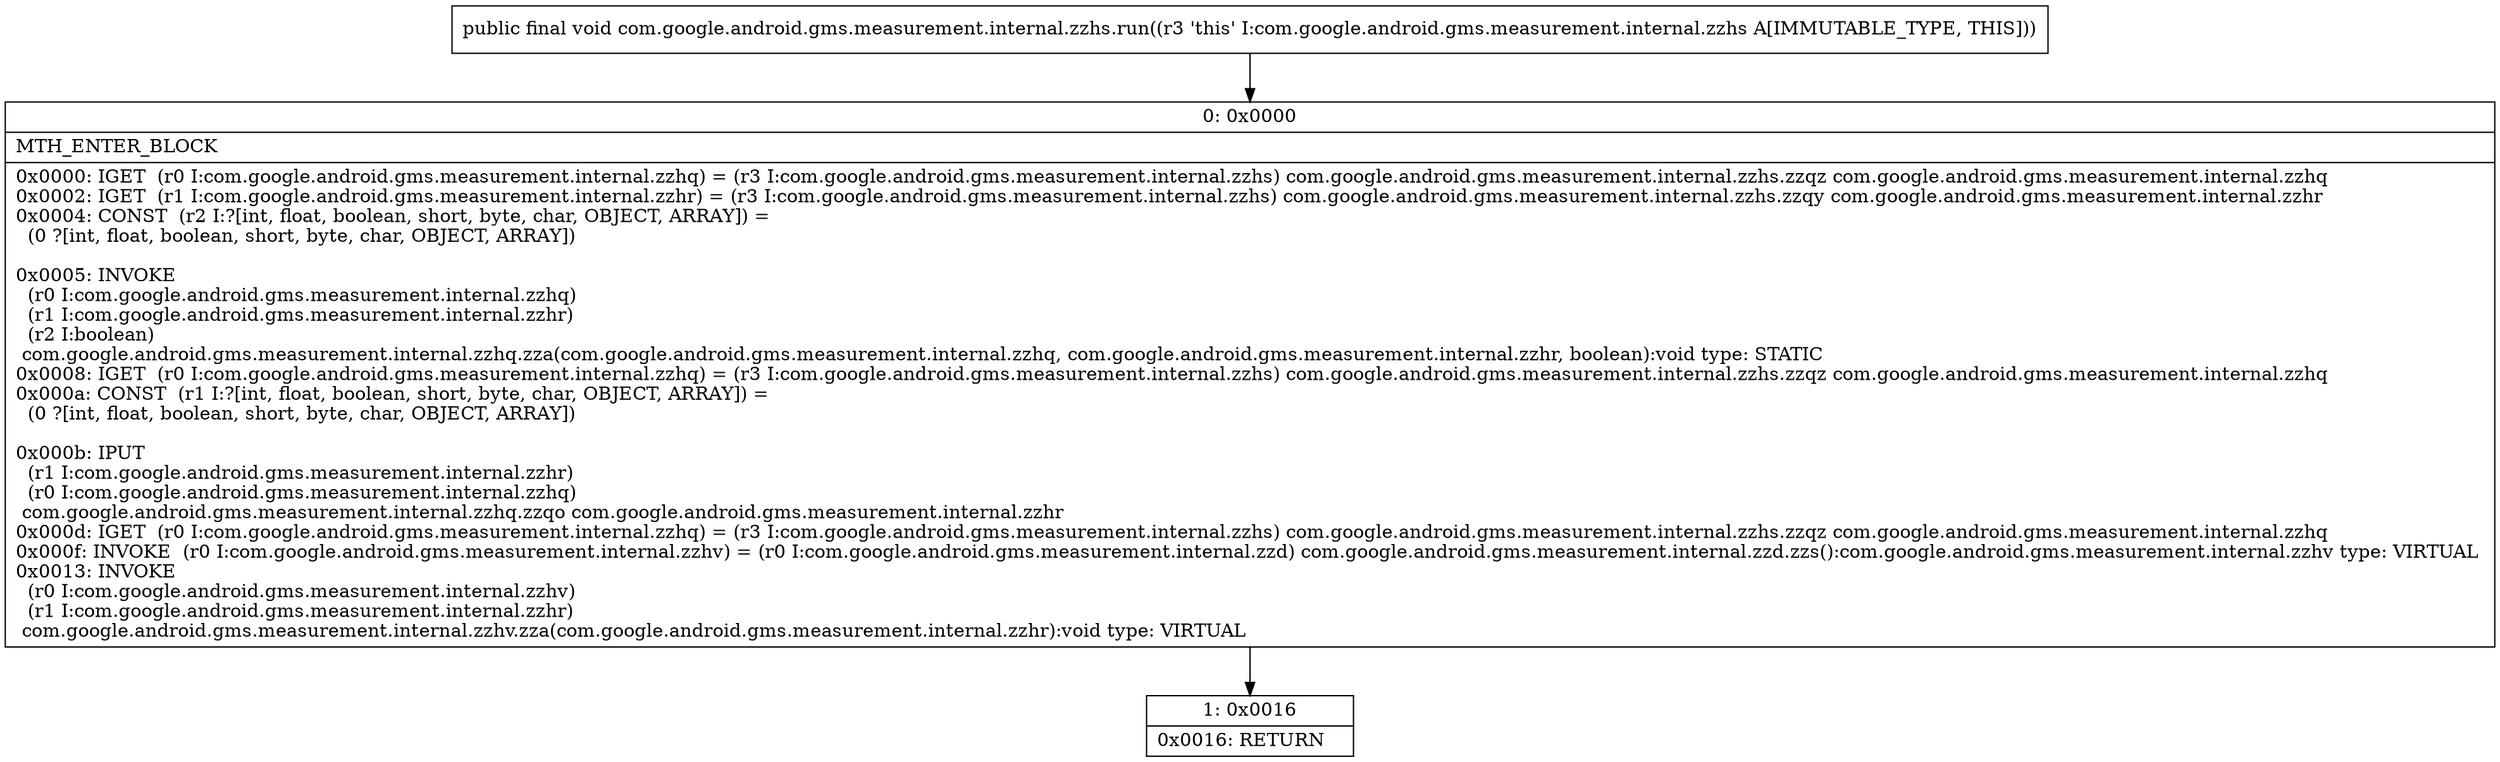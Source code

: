 digraph "CFG forcom.google.android.gms.measurement.internal.zzhs.run()V" {
Node_0 [shape=record,label="{0\:\ 0x0000|MTH_ENTER_BLOCK\l|0x0000: IGET  (r0 I:com.google.android.gms.measurement.internal.zzhq) = (r3 I:com.google.android.gms.measurement.internal.zzhs) com.google.android.gms.measurement.internal.zzhs.zzqz com.google.android.gms.measurement.internal.zzhq \l0x0002: IGET  (r1 I:com.google.android.gms.measurement.internal.zzhr) = (r3 I:com.google.android.gms.measurement.internal.zzhs) com.google.android.gms.measurement.internal.zzhs.zzqy com.google.android.gms.measurement.internal.zzhr \l0x0004: CONST  (r2 I:?[int, float, boolean, short, byte, char, OBJECT, ARRAY]) = \l  (0 ?[int, float, boolean, short, byte, char, OBJECT, ARRAY])\l \l0x0005: INVOKE  \l  (r0 I:com.google.android.gms.measurement.internal.zzhq)\l  (r1 I:com.google.android.gms.measurement.internal.zzhr)\l  (r2 I:boolean)\l com.google.android.gms.measurement.internal.zzhq.zza(com.google.android.gms.measurement.internal.zzhq, com.google.android.gms.measurement.internal.zzhr, boolean):void type: STATIC \l0x0008: IGET  (r0 I:com.google.android.gms.measurement.internal.zzhq) = (r3 I:com.google.android.gms.measurement.internal.zzhs) com.google.android.gms.measurement.internal.zzhs.zzqz com.google.android.gms.measurement.internal.zzhq \l0x000a: CONST  (r1 I:?[int, float, boolean, short, byte, char, OBJECT, ARRAY]) = \l  (0 ?[int, float, boolean, short, byte, char, OBJECT, ARRAY])\l \l0x000b: IPUT  \l  (r1 I:com.google.android.gms.measurement.internal.zzhr)\l  (r0 I:com.google.android.gms.measurement.internal.zzhq)\l com.google.android.gms.measurement.internal.zzhq.zzqo com.google.android.gms.measurement.internal.zzhr \l0x000d: IGET  (r0 I:com.google.android.gms.measurement.internal.zzhq) = (r3 I:com.google.android.gms.measurement.internal.zzhs) com.google.android.gms.measurement.internal.zzhs.zzqz com.google.android.gms.measurement.internal.zzhq \l0x000f: INVOKE  (r0 I:com.google.android.gms.measurement.internal.zzhv) = (r0 I:com.google.android.gms.measurement.internal.zzd) com.google.android.gms.measurement.internal.zzd.zzs():com.google.android.gms.measurement.internal.zzhv type: VIRTUAL \l0x0013: INVOKE  \l  (r0 I:com.google.android.gms.measurement.internal.zzhv)\l  (r1 I:com.google.android.gms.measurement.internal.zzhr)\l com.google.android.gms.measurement.internal.zzhv.zza(com.google.android.gms.measurement.internal.zzhr):void type: VIRTUAL \l}"];
Node_1 [shape=record,label="{1\:\ 0x0016|0x0016: RETURN   \l}"];
MethodNode[shape=record,label="{public final void com.google.android.gms.measurement.internal.zzhs.run((r3 'this' I:com.google.android.gms.measurement.internal.zzhs A[IMMUTABLE_TYPE, THIS])) }"];
MethodNode -> Node_0;
Node_0 -> Node_1;
}

